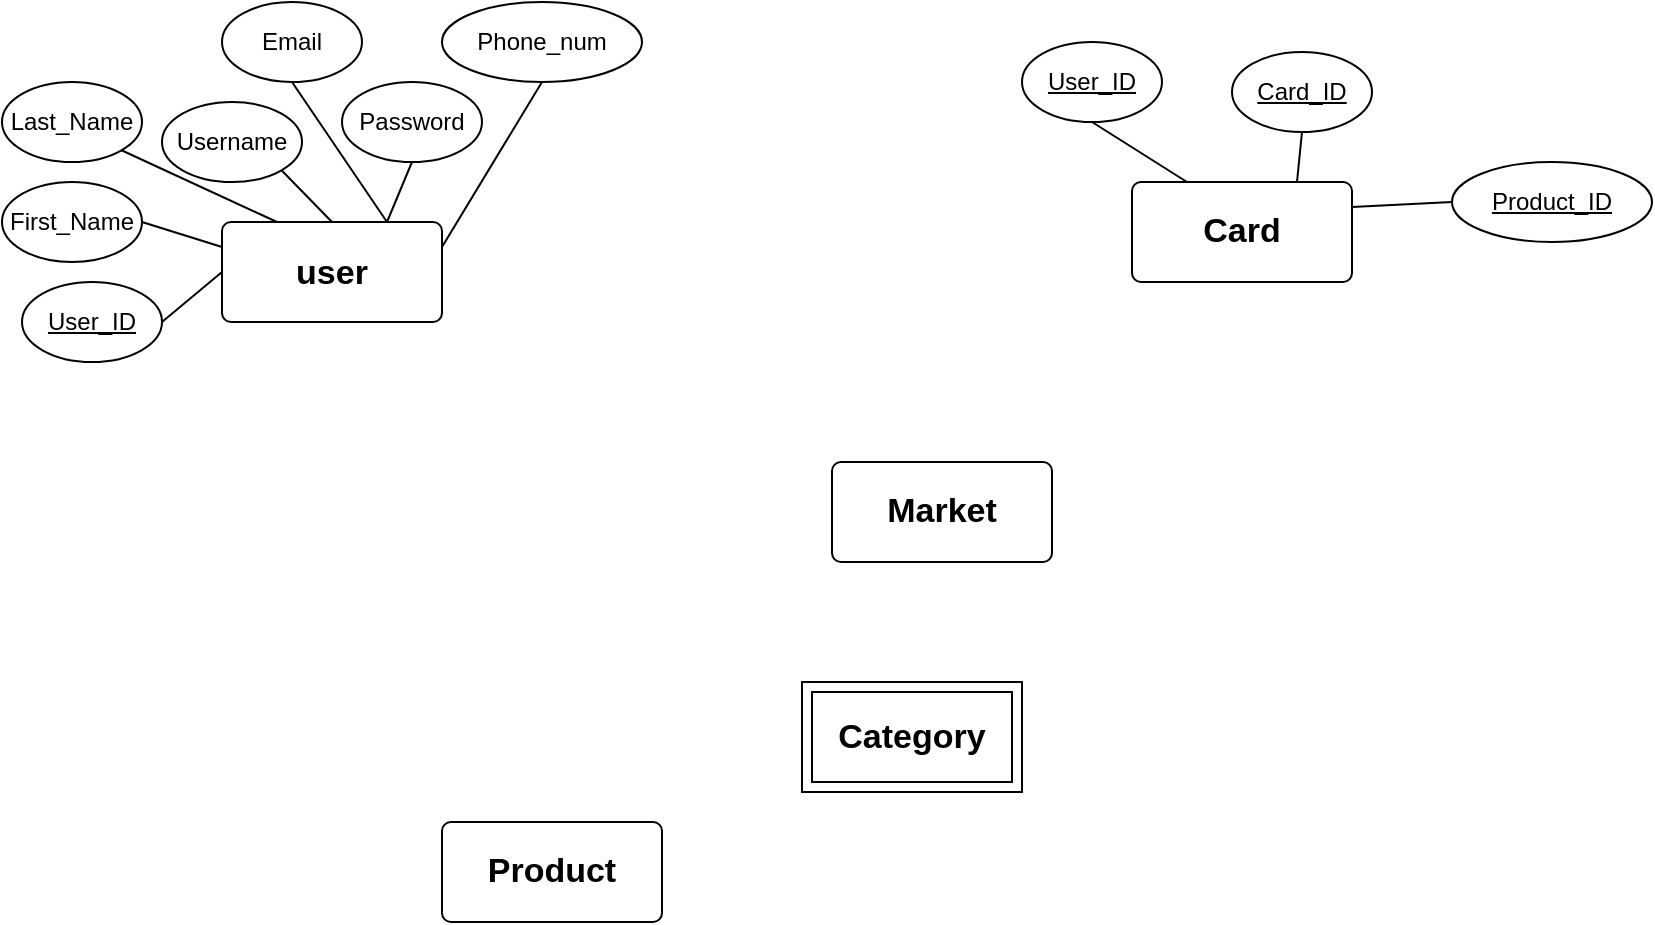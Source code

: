 <mxfile version="24.2.2" type="github">
  <diagram id="R2lEEEUBdFMjLlhIrx00" name="Page-1">
    <mxGraphModel dx="1128" dy="510" grid="1" gridSize="10" guides="1" tooltips="1" connect="1" arrows="1" fold="1" page="1" pageScale="1" pageWidth="850" pageHeight="1100" math="0" shadow="0" extFonts="Permanent Marker^https://fonts.googleapis.com/css?family=Permanent+Marker">
      <root>
        <mxCell id="0" />
        <mxCell id="1" parent="0" />
        <mxCell id="x8ZEyGMmbt7tFjFz_5fG-1" value="&lt;div style=&quot;font-size: 18px;&quot;&gt;&lt;font size=&quot;1&quot;&gt;&lt;b&gt;&lt;font style=&quot;font-size: 17px;&quot;&gt;user&lt;/font&gt;&lt;/b&gt;&lt;/font&gt;&lt;/div&gt;" style="rounded=1;arcSize=9;whiteSpace=wrap;html=1;align=center;" vertex="1" parent="1">
          <mxGeometry x="120" y="170" width="110" height="50" as="geometry" />
        </mxCell>
        <mxCell id="x8ZEyGMmbt7tFjFz_5fG-2" value="&lt;div&gt;First_Name&lt;/div&gt;" style="ellipse;whiteSpace=wrap;html=1;align=center;" vertex="1" parent="1">
          <mxGeometry x="10" y="150" width="70" height="40" as="geometry" />
        </mxCell>
        <mxCell id="x8ZEyGMmbt7tFjFz_5fG-13" style="edgeStyle=none;curved=1;rounded=0;orthogonalLoop=1;jettySize=auto;html=1;exitX=1;exitY=0.5;exitDx=0;exitDy=0;entryX=0;entryY=0.5;entryDx=0;entryDy=0;fontSize=12;startSize=8;endSize=8;endArrow=none;endFill=0;" edge="1" parent="1" source="x8ZEyGMmbt7tFjFz_5fG-3" target="x8ZEyGMmbt7tFjFz_5fG-1">
          <mxGeometry relative="1" as="geometry" />
        </mxCell>
        <mxCell id="x8ZEyGMmbt7tFjFz_5fG-3" value="&lt;div&gt;&lt;u&gt;User_ID&lt;/u&gt;&lt;/div&gt;" style="ellipse;whiteSpace=wrap;html=1;align=center;" vertex="1" parent="1">
          <mxGeometry x="20" y="200" width="70" height="40" as="geometry" />
        </mxCell>
        <mxCell id="x8ZEyGMmbt7tFjFz_5fG-16" style="edgeStyle=none;curved=1;rounded=0;orthogonalLoop=1;jettySize=auto;html=1;exitX=0.5;exitY=1;exitDx=0;exitDy=0;entryX=1;entryY=0.25;entryDx=0;entryDy=0;fontSize=12;startSize=8;endSize=8;endArrow=none;endFill=0;" edge="1" parent="1" source="x8ZEyGMmbt7tFjFz_5fG-4" target="x8ZEyGMmbt7tFjFz_5fG-1">
          <mxGeometry relative="1" as="geometry" />
        </mxCell>
        <mxCell id="x8ZEyGMmbt7tFjFz_5fG-4" value="&lt;div&gt;Phone_num&lt;/div&gt;" style="ellipse;whiteSpace=wrap;html=1;align=center;" vertex="1" parent="1">
          <mxGeometry x="230" y="60" width="100" height="40" as="geometry" />
        </mxCell>
        <mxCell id="x8ZEyGMmbt7tFjFz_5fG-11" style="edgeStyle=none;curved=1;rounded=0;orthogonalLoop=1;jettySize=auto;html=1;exitX=1;exitY=1;exitDx=0;exitDy=0;entryX=0.25;entryY=0;entryDx=0;entryDy=0;fontSize=12;startSize=8;endSize=8;endArrow=none;endFill=0;" edge="1" parent="1" source="x8ZEyGMmbt7tFjFz_5fG-5" target="x8ZEyGMmbt7tFjFz_5fG-1">
          <mxGeometry relative="1" as="geometry" />
        </mxCell>
        <mxCell id="x8ZEyGMmbt7tFjFz_5fG-5" value="&lt;div&gt;Last_Name&lt;/div&gt;" style="ellipse;whiteSpace=wrap;html=1;align=center;" vertex="1" parent="1">
          <mxGeometry x="10" y="100" width="70" height="40" as="geometry" />
        </mxCell>
        <mxCell id="x8ZEyGMmbt7tFjFz_5fG-12" style="edgeStyle=none;curved=1;rounded=0;orthogonalLoop=1;jettySize=auto;html=1;exitX=1;exitY=1;exitDx=0;exitDy=0;entryX=0.5;entryY=0;entryDx=0;entryDy=0;fontSize=12;startSize=8;endSize=8;endArrow=none;endFill=0;" edge="1" parent="1" source="x8ZEyGMmbt7tFjFz_5fG-6" target="x8ZEyGMmbt7tFjFz_5fG-1">
          <mxGeometry relative="1" as="geometry" />
        </mxCell>
        <mxCell id="x8ZEyGMmbt7tFjFz_5fG-6" value="&lt;div&gt;Username&lt;/div&gt;" style="ellipse;whiteSpace=wrap;html=1;align=center;" vertex="1" parent="1">
          <mxGeometry x="90" y="110" width="70" height="40" as="geometry" />
        </mxCell>
        <mxCell id="x8ZEyGMmbt7tFjFz_5fG-15" style="edgeStyle=none;curved=1;rounded=0;orthogonalLoop=1;jettySize=auto;html=1;exitX=0.5;exitY=1;exitDx=0;exitDy=0;entryX=0.75;entryY=0;entryDx=0;entryDy=0;fontSize=12;startSize=8;endSize=8;endArrow=none;endFill=0;" edge="1" parent="1" source="x8ZEyGMmbt7tFjFz_5fG-7" target="x8ZEyGMmbt7tFjFz_5fG-1">
          <mxGeometry relative="1" as="geometry" />
        </mxCell>
        <mxCell id="x8ZEyGMmbt7tFjFz_5fG-7" value="Password" style="ellipse;whiteSpace=wrap;html=1;align=center;" vertex="1" parent="1">
          <mxGeometry x="180" y="100" width="70" height="40" as="geometry" />
        </mxCell>
        <mxCell id="x8ZEyGMmbt7tFjFz_5fG-14" style="edgeStyle=none;curved=1;rounded=0;orthogonalLoop=1;jettySize=auto;html=1;exitX=0.5;exitY=1;exitDx=0;exitDy=0;entryX=0.75;entryY=0;entryDx=0;entryDy=0;fontSize=12;startSize=8;endSize=8;endArrow=none;endFill=0;" edge="1" parent="1" source="x8ZEyGMmbt7tFjFz_5fG-8" target="x8ZEyGMmbt7tFjFz_5fG-1">
          <mxGeometry relative="1" as="geometry" />
        </mxCell>
        <mxCell id="x8ZEyGMmbt7tFjFz_5fG-8" value="&lt;div&gt;Email&lt;/div&gt;" style="ellipse;whiteSpace=wrap;html=1;align=center;" vertex="1" parent="1">
          <mxGeometry x="120" y="60" width="70" height="40" as="geometry" />
        </mxCell>
        <mxCell id="x8ZEyGMmbt7tFjFz_5fG-10" style="edgeStyle=none;curved=1;rounded=0;orthogonalLoop=1;jettySize=auto;html=1;exitX=1;exitY=0.5;exitDx=0;exitDy=0;entryX=0;entryY=0.25;entryDx=0;entryDy=0;fontSize=12;startSize=8;endSize=8;endArrow=none;endFill=0;" edge="1" parent="1" source="x8ZEyGMmbt7tFjFz_5fG-2" target="x8ZEyGMmbt7tFjFz_5fG-1">
          <mxGeometry relative="1" as="geometry" />
        </mxCell>
        <mxCell id="x8ZEyGMmbt7tFjFz_5fG-18" value="&lt;font style=&quot;font-size: 17px;&quot;&gt;&lt;b&gt;Market&lt;/b&gt;&lt;/font&gt;" style="rounded=1;arcSize=9;whiteSpace=wrap;html=1;align=center;" vertex="1" parent="1">
          <mxGeometry x="425" y="290" width="110" height="50" as="geometry" />
        </mxCell>
        <mxCell id="x8ZEyGMmbt7tFjFz_5fG-19" value="&lt;font style=&quot;font-size: 17px;&quot;&gt;&lt;b&gt;Product&lt;/b&gt;&lt;/font&gt;" style="rounded=1;arcSize=9;whiteSpace=wrap;html=1;align=center;" vertex="1" parent="1">
          <mxGeometry x="230" y="470" width="110" height="50" as="geometry" />
        </mxCell>
        <mxCell id="x8ZEyGMmbt7tFjFz_5fG-20" value="&lt;div&gt;&lt;font style=&quot;font-size: 17px;&quot;&gt;&lt;b&gt;Card&lt;/b&gt;&lt;/font&gt;&lt;/div&gt;" style="rounded=1;arcSize=9;whiteSpace=wrap;html=1;align=center;" vertex="1" parent="1">
          <mxGeometry x="575" y="150" width="110" height="50" as="geometry" />
        </mxCell>
        <mxCell id="x8ZEyGMmbt7tFjFz_5fG-28" style="edgeStyle=none;curved=1;rounded=0;orthogonalLoop=1;jettySize=auto;html=1;exitX=0.5;exitY=1;exitDx=0;exitDy=0;entryX=0.25;entryY=0;entryDx=0;entryDy=0;fontSize=12;startSize=8;endSize=8;endArrow=none;endFill=0;" edge="1" parent="1" source="x8ZEyGMmbt7tFjFz_5fG-21" target="x8ZEyGMmbt7tFjFz_5fG-20">
          <mxGeometry relative="1" as="geometry" />
        </mxCell>
        <mxCell id="x8ZEyGMmbt7tFjFz_5fG-21" value="&lt;div&gt;&lt;u&gt;User_ID&lt;/u&gt;&lt;/div&gt;" style="ellipse;whiteSpace=wrap;html=1;align=center;" vertex="1" parent="1">
          <mxGeometry x="520" y="80" width="70" height="40" as="geometry" />
        </mxCell>
        <mxCell id="x8ZEyGMmbt7tFjFz_5fG-29" style="edgeStyle=none;curved=1;rounded=0;orthogonalLoop=1;jettySize=auto;html=1;exitX=0.5;exitY=1;exitDx=0;exitDy=0;entryX=0.75;entryY=0;entryDx=0;entryDy=0;fontSize=12;startSize=8;endSize=8;endArrow=none;endFill=0;" edge="1" parent="1" source="x8ZEyGMmbt7tFjFz_5fG-22" target="x8ZEyGMmbt7tFjFz_5fG-20">
          <mxGeometry relative="1" as="geometry" />
        </mxCell>
        <mxCell id="x8ZEyGMmbt7tFjFz_5fG-22" value="&lt;div&gt;&lt;u&gt;Card_ID&lt;/u&gt;&lt;/div&gt;" style="ellipse;whiteSpace=wrap;html=1;align=center;" vertex="1" parent="1">
          <mxGeometry x="625" y="85" width="70" height="40" as="geometry" />
        </mxCell>
        <mxCell id="x8ZEyGMmbt7tFjFz_5fG-30" style="edgeStyle=none;curved=1;rounded=0;orthogonalLoop=1;jettySize=auto;html=1;exitX=0;exitY=0.5;exitDx=0;exitDy=0;entryX=1;entryY=0.25;entryDx=0;entryDy=0;fontSize=12;startSize=8;endSize=8;endArrow=none;endFill=0;" edge="1" parent="1" source="x8ZEyGMmbt7tFjFz_5fG-27" target="x8ZEyGMmbt7tFjFz_5fG-20">
          <mxGeometry relative="1" as="geometry" />
        </mxCell>
        <mxCell id="x8ZEyGMmbt7tFjFz_5fG-27" value="&lt;div&gt;&lt;u&gt;Product_ID&lt;/u&gt;&lt;/div&gt;" style="ellipse;whiteSpace=wrap;html=1;align=center;" vertex="1" parent="1">
          <mxGeometry x="735" y="140" width="100" height="40" as="geometry" />
        </mxCell>
        <mxCell id="x8ZEyGMmbt7tFjFz_5fG-31" value="&lt;font style=&quot;font-size: 17px;&quot;&gt;&lt;b&gt;Category&lt;/b&gt;&lt;/font&gt;" style="shape=ext;margin=3;double=1;whiteSpace=wrap;html=1;align=center;" vertex="1" parent="1">
          <mxGeometry x="410" y="400" width="110" height="55" as="geometry" />
        </mxCell>
      </root>
    </mxGraphModel>
  </diagram>
</mxfile>

